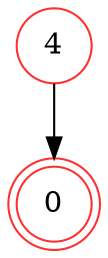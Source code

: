 digraph {   
    node [shape = doublecircle, color = firebrick1] 0 ;
    node [shape = circle];
    node [color= firebrick1];
    4 -> 0;	
}